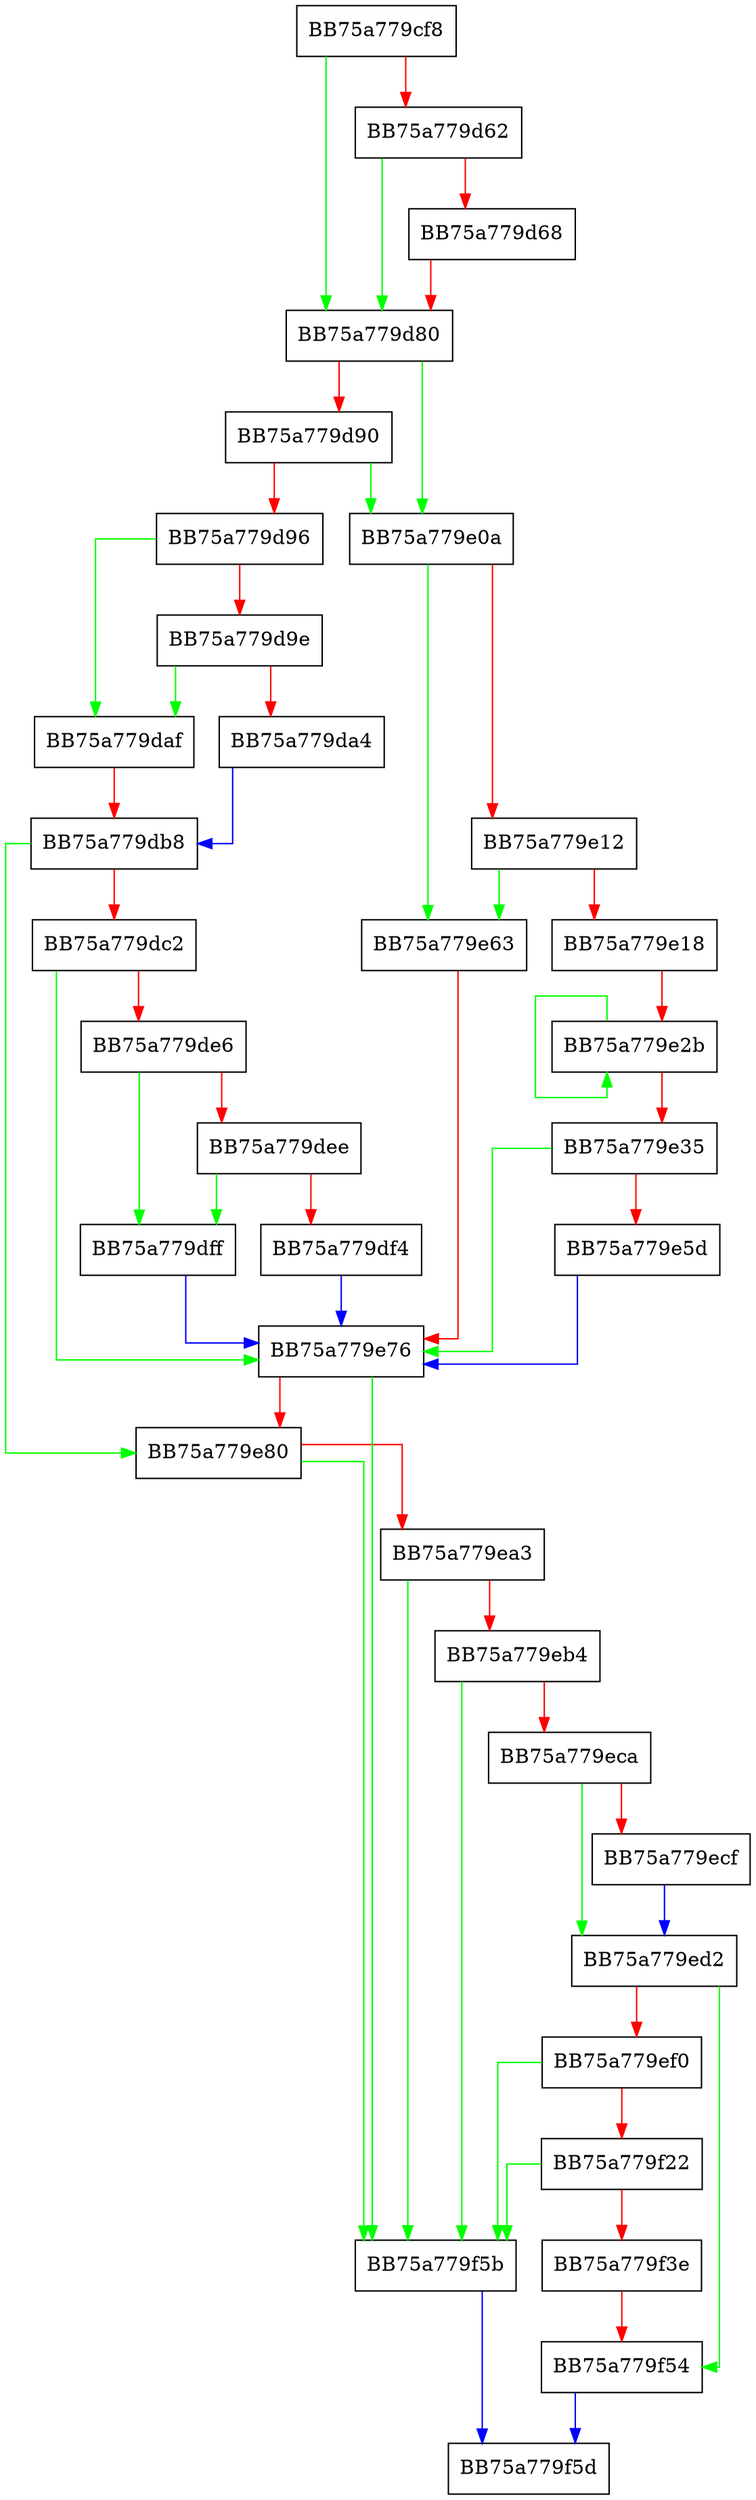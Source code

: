 digraph __acrt_get_qualified_locale_downlevel {
  node [shape="box"];
  graph [splines=ortho];
  BB75a779cf8 -> BB75a779d80 [color="green"];
  BB75a779cf8 -> BB75a779d62 [color="red"];
  BB75a779d62 -> BB75a779d80 [color="green"];
  BB75a779d62 -> BB75a779d68 [color="red"];
  BB75a779d68 -> BB75a779d80 [color="red"];
  BB75a779d80 -> BB75a779e0a [color="green"];
  BB75a779d80 -> BB75a779d90 [color="red"];
  BB75a779d90 -> BB75a779e0a [color="green"];
  BB75a779d90 -> BB75a779d96 [color="red"];
  BB75a779d96 -> BB75a779daf [color="green"];
  BB75a779d96 -> BB75a779d9e [color="red"];
  BB75a779d9e -> BB75a779daf [color="green"];
  BB75a779d9e -> BB75a779da4 [color="red"];
  BB75a779da4 -> BB75a779db8 [color="blue"];
  BB75a779daf -> BB75a779db8 [color="red"];
  BB75a779db8 -> BB75a779e80 [color="green"];
  BB75a779db8 -> BB75a779dc2 [color="red"];
  BB75a779dc2 -> BB75a779e76 [color="green"];
  BB75a779dc2 -> BB75a779de6 [color="red"];
  BB75a779de6 -> BB75a779dff [color="green"];
  BB75a779de6 -> BB75a779dee [color="red"];
  BB75a779dee -> BB75a779dff [color="green"];
  BB75a779dee -> BB75a779df4 [color="red"];
  BB75a779df4 -> BB75a779e76 [color="blue"];
  BB75a779dff -> BB75a779e76 [color="blue"];
  BB75a779e0a -> BB75a779e63 [color="green"];
  BB75a779e0a -> BB75a779e12 [color="red"];
  BB75a779e12 -> BB75a779e63 [color="green"];
  BB75a779e12 -> BB75a779e18 [color="red"];
  BB75a779e18 -> BB75a779e2b [color="red"];
  BB75a779e2b -> BB75a779e2b [color="green"];
  BB75a779e2b -> BB75a779e35 [color="red"];
  BB75a779e35 -> BB75a779e76 [color="green"];
  BB75a779e35 -> BB75a779e5d [color="red"];
  BB75a779e5d -> BB75a779e76 [color="blue"];
  BB75a779e63 -> BB75a779e76 [color="red"];
  BB75a779e76 -> BB75a779f5b [color="green"];
  BB75a779e76 -> BB75a779e80 [color="red"];
  BB75a779e80 -> BB75a779f5b [color="green"];
  BB75a779e80 -> BB75a779ea3 [color="red"];
  BB75a779ea3 -> BB75a779f5b [color="green"];
  BB75a779ea3 -> BB75a779eb4 [color="red"];
  BB75a779eb4 -> BB75a779f5b [color="green"];
  BB75a779eb4 -> BB75a779eca [color="red"];
  BB75a779eca -> BB75a779ed2 [color="green"];
  BB75a779eca -> BB75a779ecf [color="red"];
  BB75a779ecf -> BB75a779ed2 [color="blue"];
  BB75a779ed2 -> BB75a779f54 [color="green"];
  BB75a779ed2 -> BB75a779ef0 [color="red"];
  BB75a779ef0 -> BB75a779f5b [color="green"];
  BB75a779ef0 -> BB75a779f22 [color="red"];
  BB75a779f22 -> BB75a779f5b [color="green"];
  BB75a779f22 -> BB75a779f3e [color="red"];
  BB75a779f3e -> BB75a779f54 [color="red"];
  BB75a779f54 -> BB75a779f5d [color="blue"];
  BB75a779f5b -> BB75a779f5d [color="blue"];
}